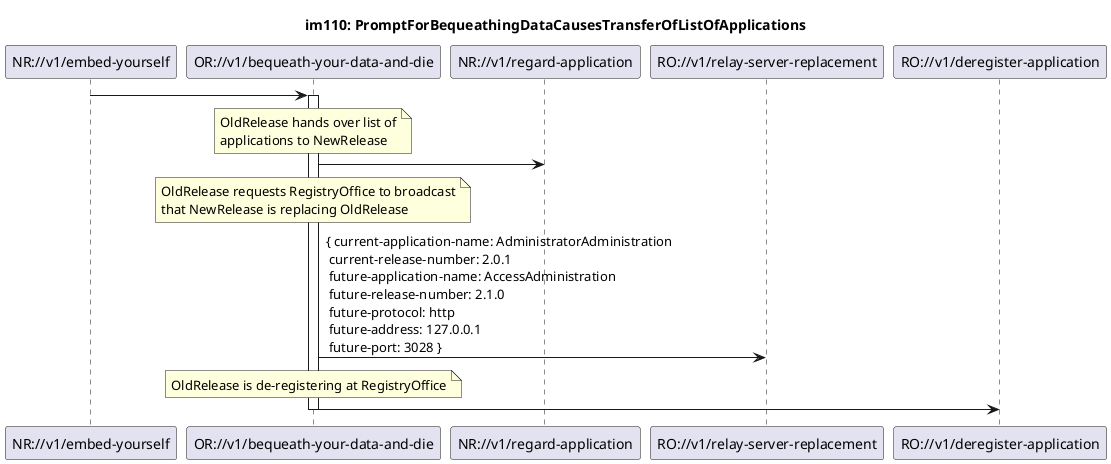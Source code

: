 @startuml im000_BequeathYourDataAndDie
skinparam responseMessageBelowArrow true

title
im110: PromptForBequeathingDataCausesTransferOfListOfApplications
end title

participant "NR://v1/embed-yourself" as NewRelease
participant "OR://v1/bequeath-your-data-and-die" as OldRelease
participant "NR://v1/regard-application" as NrGetsApplications
participant "RO://v1/relay-server-replacement" as RelayServerReplacement
participant "RO://v1/deregister-application" as Deregister

NewRelease -> OldRelease
activate OldRelease

note over OldRelease
OldRelease hands over list of
applications to NewRelease
end note
OldRelease -> NrGetsApplications

note over OldRelease
OldRelease requests RegistryOffice to broadcast
that NewRelease is replacing OldRelease
end note
OldRelease -> RelayServerReplacement : { current-application-name: AdministratorAdministration \n current-release-number: 2.0.1 \n future-application-name: AccessAdministration \n future-release-number: 2.1.0 \n future-protocol: http \n future-address: 127.0.0.1 \n future-port: 3028 }

note over OldRelease
OldRelease is de-registering at RegistryOffice
end note
OldRelease -> Deregister

deactivate OldRelease

@enduml